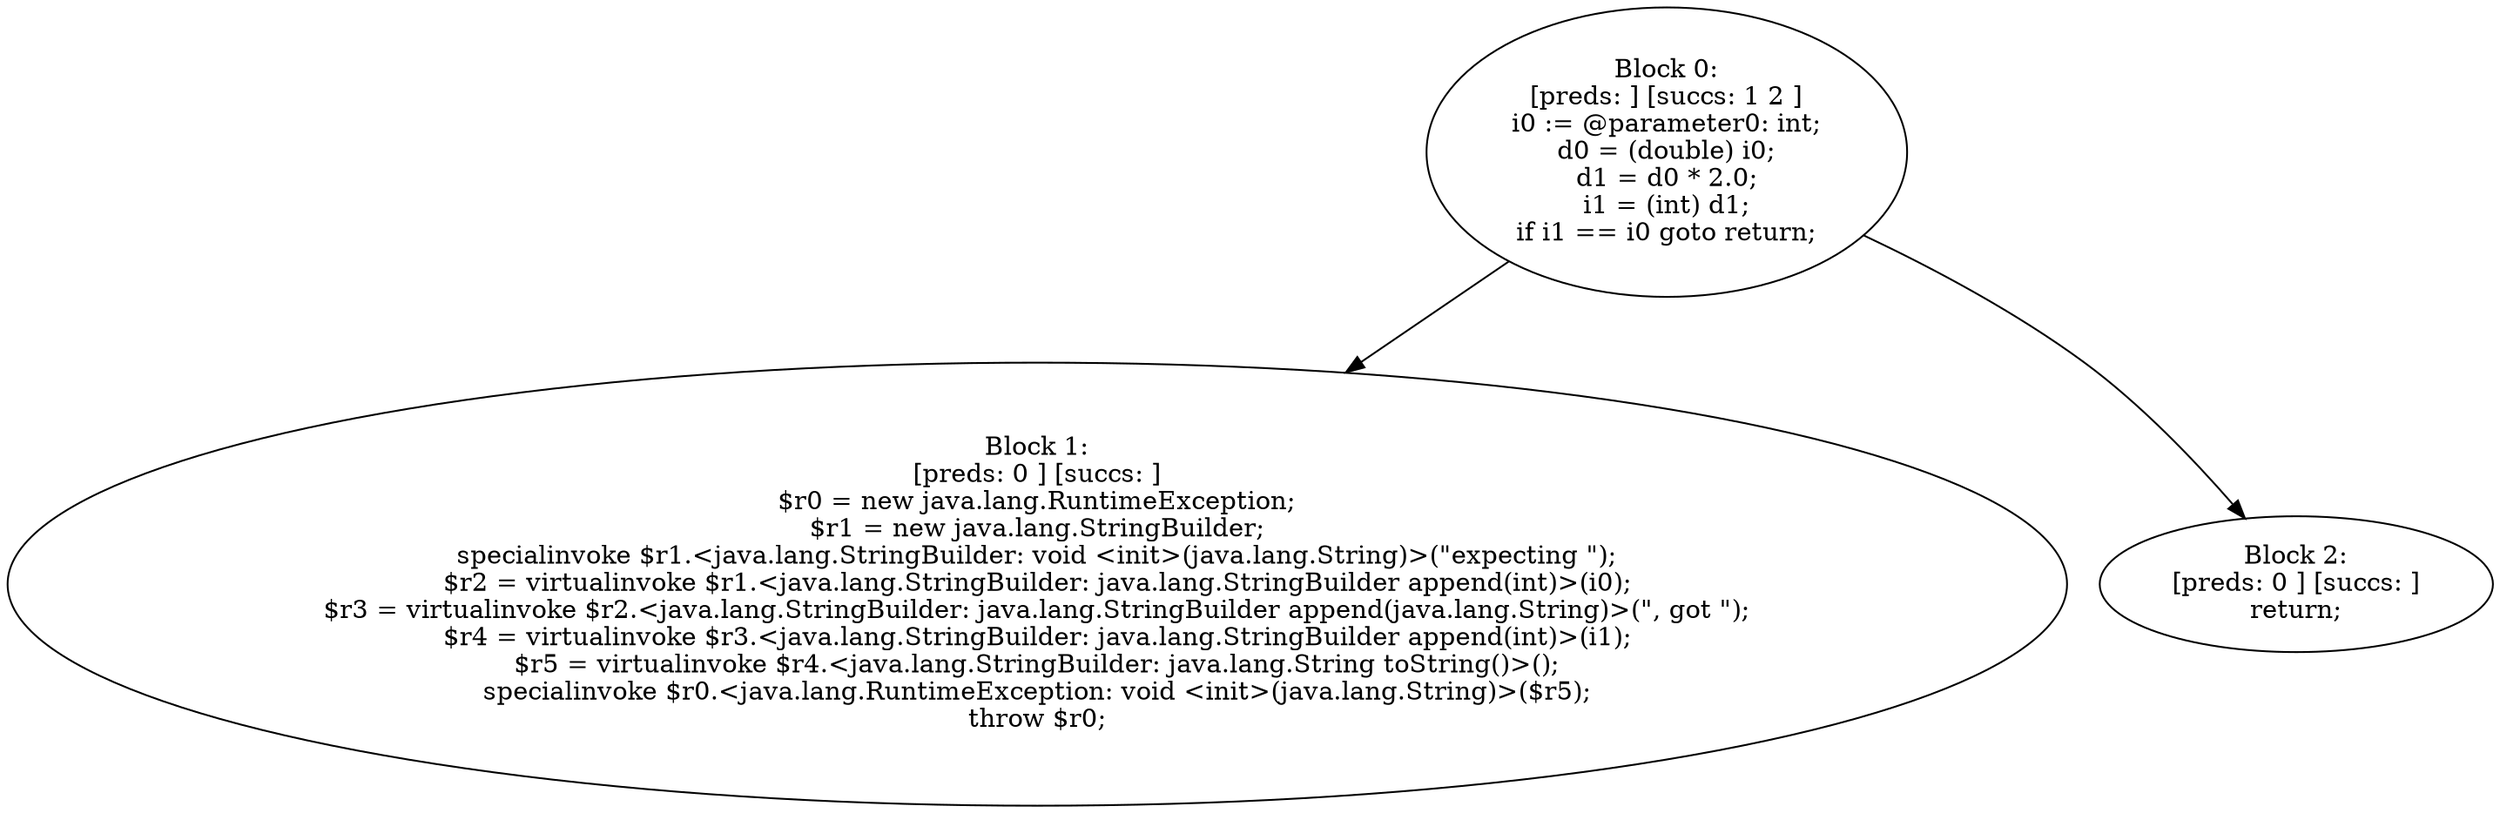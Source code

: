 digraph "unitGraph" {
    "Block 0:
[preds: ] [succs: 1 2 ]
i0 := @parameter0: int;
d0 = (double) i0;
d1 = d0 * 2.0;
i1 = (int) d1;
if i1 == i0 goto return;
"
    "Block 1:
[preds: 0 ] [succs: ]
$r0 = new java.lang.RuntimeException;
$r1 = new java.lang.StringBuilder;
specialinvoke $r1.<java.lang.StringBuilder: void <init>(java.lang.String)>(\"expecting \");
$r2 = virtualinvoke $r1.<java.lang.StringBuilder: java.lang.StringBuilder append(int)>(i0);
$r3 = virtualinvoke $r2.<java.lang.StringBuilder: java.lang.StringBuilder append(java.lang.String)>(\", got \");
$r4 = virtualinvoke $r3.<java.lang.StringBuilder: java.lang.StringBuilder append(int)>(i1);
$r5 = virtualinvoke $r4.<java.lang.StringBuilder: java.lang.String toString()>();
specialinvoke $r0.<java.lang.RuntimeException: void <init>(java.lang.String)>($r5);
throw $r0;
"
    "Block 2:
[preds: 0 ] [succs: ]
return;
"
    "Block 0:
[preds: ] [succs: 1 2 ]
i0 := @parameter0: int;
d0 = (double) i0;
d1 = d0 * 2.0;
i1 = (int) d1;
if i1 == i0 goto return;
"->"Block 1:
[preds: 0 ] [succs: ]
$r0 = new java.lang.RuntimeException;
$r1 = new java.lang.StringBuilder;
specialinvoke $r1.<java.lang.StringBuilder: void <init>(java.lang.String)>(\"expecting \");
$r2 = virtualinvoke $r1.<java.lang.StringBuilder: java.lang.StringBuilder append(int)>(i0);
$r3 = virtualinvoke $r2.<java.lang.StringBuilder: java.lang.StringBuilder append(java.lang.String)>(\", got \");
$r4 = virtualinvoke $r3.<java.lang.StringBuilder: java.lang.StringBuilder append(int)>(i1);
$r5 = virtualinvoke $r4.<java.lang.StringBuilder: java.lang.String toString()>();
specialinvoke $r0.<java.lang.RuntimeException: void <init>(java.lang.String)>($r5);
throw $r0;
";
    "Block 0:
[preds: ] [succs: 1 2 ]
i0 := @parameter0: int;
d0 = (double) i0;
d1 = d0 * 2.0;
i1 = (int) d1;
if i1 == i0 goto return;
"->"Block 2:
[preds: 0 ] [succs: ]
return;
";
}
